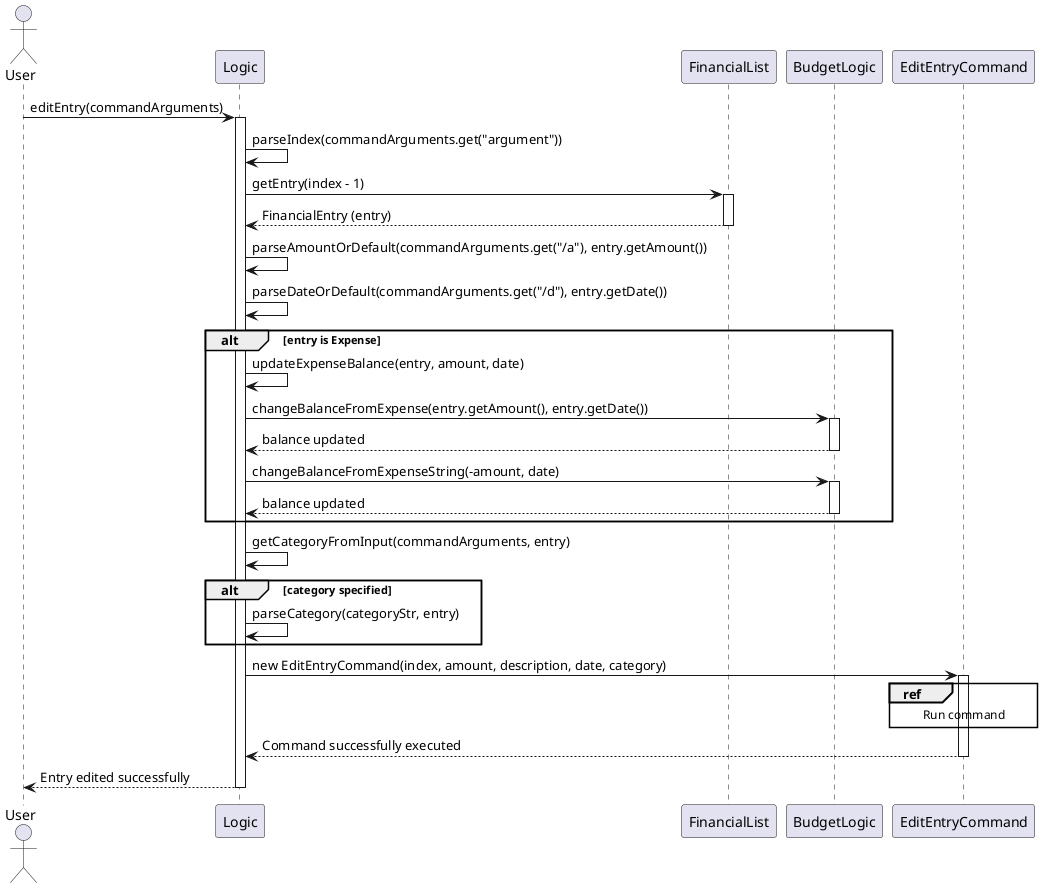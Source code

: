 @startuml
actor User
User -> Logic : editEntry(commandArguments)
activate Logic

Logic -> Logic : parseIndex(commandArguments.get("argument"))
Logic -> FinancialList : getEntry(index - 1)
activate FinancialList
FinancialList --> Logic : FinancialEntry (entry)
deactivate FinancialList

Logic -> Logic : parseAmountOrDefault(commandArguments.get("/a"), entry.getAmount())
Logic -> Logic : parseDateOrDefault(commandArguments.get("/d"), entry.getDate())

alt entry is Expense
    Logic -> Logic : updateExpenseBalance(entry, amount, date)
    Logic -> BudgetLogic : changeBalanceFromExpense(entry.getAmount(), entry.getDate())
    activate BudgetLogic
    BudgetLogic --> Logic : balance updated
    deactivate BudgetLogic
    Logic -> BudgetLogic : changeBalanceFromExpenseString(-amount, date)
    activate BudgetLogic
    BudgetLogic --> Logic : balance updated
    deactivate BudgetLogic
end

Logic -> Logic : getCategoryFromInput(commandArguments, entry)
alt category specified
    Logic -> Logic : parseCategory(categoryStr, entry)
end

Logic -> EditEntryCommand : new EditEntryCommand(index, amount, description, date, category)
activate EditEntryCommand
ref over EditEntryCommand : Run command
EditEntryCommand --> Logic : Command successfully executed
deactivate EditEntryCommand

Logic --> User : Entry edited successfully
deactivate Logic
@enduml
